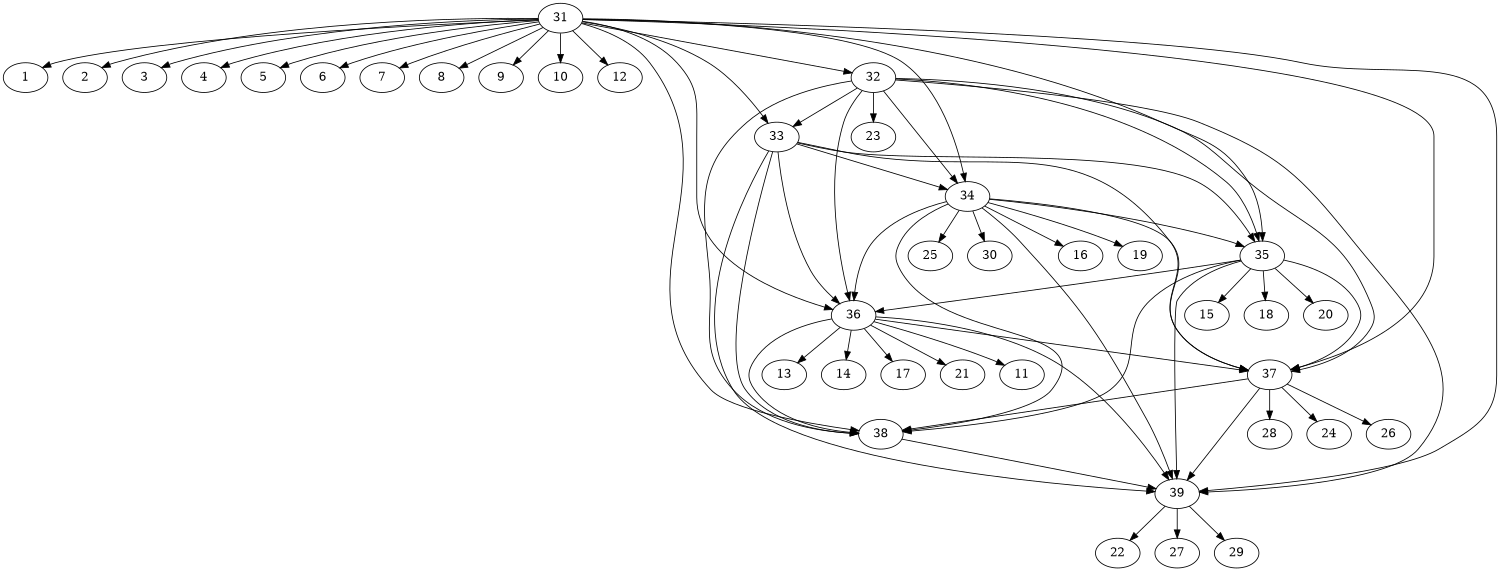 digraph G {
center = 1;
size="10,10";
1;
2;
3;
4;
5;
6;
7;
8;
9;
10;
11;
12;
13;
14;
15;
16;
17;
18;
19;
20;
21;
22;
23;
24;
25;
26;
27;
28;
29;
30;
31;
32;
33;
34;
35;
36;
37;
38;
39;
31 -> 1 ;
31 -> 2 ;
31 -> 3 ;
31 -> 4 ;
31 -> 5 ;
31 -> 6 ;
31 -> 7 ;
31 -> 8 ;
31 -> 9 ;
31 -> 10 ;
31 -> 12 ;
31 -> 32 ;
31 -> 33 ;
31 -> 34 ;
31 -> 35 ;
31 -> 36 ;
31 -> 37 ;
31 -> 38 ;
31 -> 39 ;
32 -> 23 ;
32 -> 33 ;
32 -> 34 ;
32 -> 35 ;
32 -> 36 ;
32 -> 37 ;
32 -> 38 ;
32 -> 39 ;
33 -> 34 ;
33 -> 35 ;
33 -> 36 ;
33 -> 37 ;
33 -> 38 ;
33 -> 39 ;
34 -> 16 ;
34 -> 19 ;
34 -> 25 ;
34 -> 30 ;
34 -> 35 ;
34 -> 36 ;
34 -> 37 ;
34 -> 38 ;
34 -> 39 ;
35 -> 15 ;
35 -> 18 ;
35 -> 20 ;
35 -> 36 ;
35 -> 37 ;
35 -> 38 ;
35 -> 39 ;
36 -> 11 ;
36 -> 13 ;
36 -> 14 ;
36 -> 17 ;
36 -> 21 ;
36 -> 37 ;
36 -> 38 ;
36 -> 39 ;
37 -> 24 ;
37 -> 26 ;
37 -> 28 ;
37 -> 38 ;
37 -> 39 ;
38 -> 39 ;
39 -> 22 ;
39 -> 27 ;
39 -> 29 ;
}